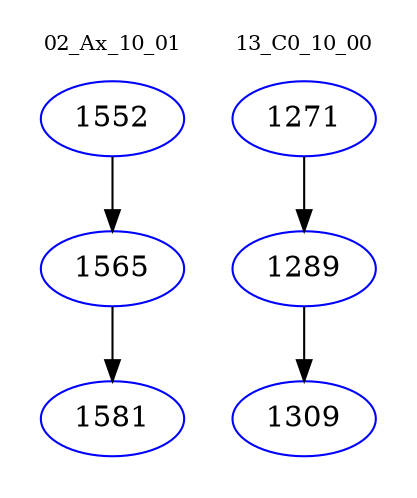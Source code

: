 digraph{
subgraph cluster_0 {
color = white
label = "02_Ax_10_01";
fontsize=10;
T0_1552 [label="1552", color="blue"]
T0_1552 -> T0_1565 [color="black"]
T0_1565 [label="1565", color="blue"]
T0_1565 -> T0_1581 [color="black"]
T0_1581 [label="1581", color="blue"]
}
subgraph cluster_1 {
color = white
label = "13_C0_10_00";
fontsize=10;
T1_1271 [label="1271", color="blue"]
T1_1271 -> T1_1289 [color="black"]
T1_1289 [label="1289", color="blue"]
T1_1289 -> T1_1309 [color="black"]
T1_1309 [label="1309", color="blue"]
}
}
